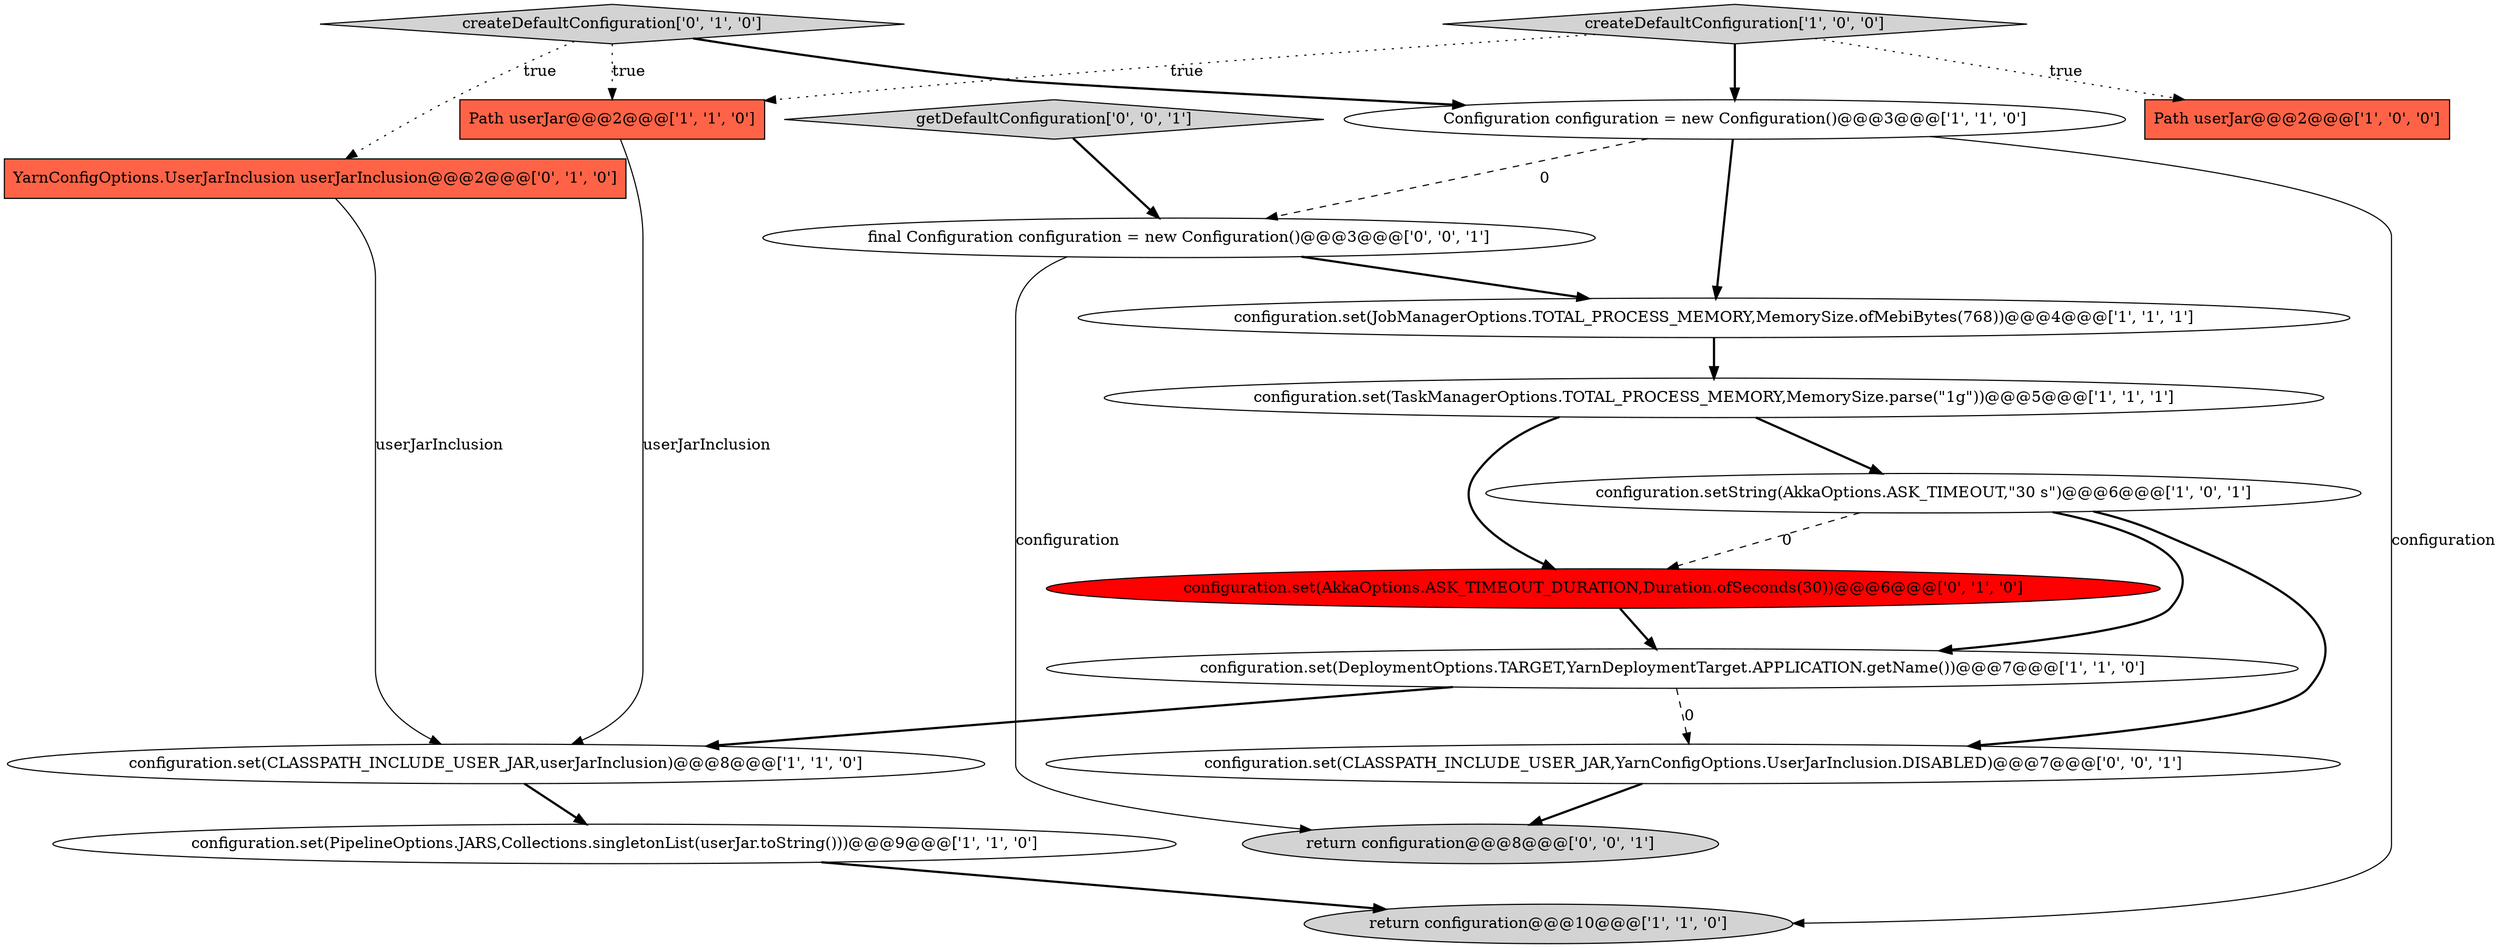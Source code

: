 digraph {
2 [style = filled, label = "configuration.set(JobManagerOptions.TOTAL_PROCESS_MEMORY,MemorySize.ofMebiBytes(768))@@@4@@@['1', '1', '1']", fillcolor = white, shape = ellipse image = "AAA0AAABBB1BBB"];
13 [style = filled, label = "createDefaultConfiguration['0', '1', '0']", fillcolor = lightgray, shape = diamond image = "AAA0AAABBB2BBB"];
17 [style = filled, label = "return configuration@@@8@@@['0', '0', '1']", fillcolor = lightgray, shape = ellipse image = "AAA0AAABBB3BBB"];
16 [style = filled, label = "configuration.set(CLASSPATH_INCLUDE_USER_JAR,YarnConfigOptions.UserJarInclusion.DISABLED)@@@7@@@['0', '0', '1']", fillcolor = white, shape = ellipse image = "AAA0AAABBB3BBB"];
7 [style = filled, label = "configuration.set(DeploymentOptions.TARGET,YarnDeploymentTarget.APPLICATION.getName())@@@7@@@['1', '1', '0']", fillcolor = white, shape = ellipse image = "AAA0AAABBB1BBB"];
10 [style = filled, label = "configuration.set(CLASSPATH_INCLUDE_USER_JAR,userJarInclusion)@@@8@@@['1', '1', '0']", fillcolor = white, shape = ellipse image = "AAA0AAABBB1BBB"];
15 [style = filled, label = "getDefaultConfiguration['0', '0', '1']", fillcolor = lightgray, shape = diamond image = "AAA0AAABBB3BBB"];
12 [style = filled, label = "YarnConfigOptions.UserJarInclusion userJarInclusion@@@2@@@['0', '1', '0']", fillcolor = tomato, shape = box image = "AAA0AAABBB2BBB"];
14 [style = filled, label = "final Configuration configuration = new Configuration()@@@3@@@['0', '0', '1']", fillcolor = white, shape = ellipse image = "AAA0AAABBB3BBB"];
11 [style = filled, label = "configuration.set(AkkaOptions.ASK_TIMEOUT_DURATION,Duration.ofSeconds(30))@@@6@@@['0', '1', '0']", fillcolor = red, shape = ellipse image = "AAA1AAABBB2BBB"];
4 [style = filled, label = "Configuration configuration = new Configuration()@@@3@@@['1', '1', '0']", fillcolor = white, shape = ellipse image = "AAA0AAABBB1BBB"];
8 [style = filled, label = "configuration.set(PipelineOptions.JARS,Collections.singletonList(userJar.toString()))@@@9@@@['1', '1', '0']", fillcolor = white, shape = ellipse image = "AAA0AAABBB1BBB"];
1 [style = filled, label = "configuration.setString(AkkaOptions.ASK_TIMEOUT,\"30 s\")@@@6@@@['1', '0', '1']", fillcolor = white, shape = ellipse image = "AAA0AAABBB1BBB"];
5 [style = filled, label = "createDefaultConfiguration['1', '0', '0']", fillcolor = lightgray, shape = diamond image = "AAA0AAABBB1BBB"];
6 [style = filled, label = "configuration.set(TaskManagerOptions.TOTAL_PROCESS_MEMORY,MemorySize.parse(\"1g\"))@@@5@@@['1', '1', '1']", fillcolor = white, shape = ellipse image = "AAA0AAABBB1BBB"];
0 [style = filled, label = "Path userJar@@@2@@@['1', '0', '0']", fillcolor = tomato, shape = box image = "AAA0AAABBB1BBB"];
9 [style = filled, label = "Path userJar@@@2@@@['1', '1', '0']", fillcolor = tomato, shape = box image = "AAA0AAABBB1BBB"];
3 [style = filled, label = "return configuration@@@10@@@['1', '1', '0']", fillcolor = lightgray, shape = ellipse image = "AAA0AAABBB1BBB"];
15->14 [style = bold, label=""];
13->12 [style = dotted, label="true"];
7->10 [style = bold, label=""];
12->10 [style = solid, label="userJarInclusion"];
2->6 [style = bold, label=""];
7->16 [style = dashed, label="0"];
8->3 [style = bold, label=""];
4->3 [style = solid, label="configuration"];
4->2 [style = bold, label=""];
16->17 [style = bold, label=""];
5->0 [style = dotted, label="true"];
1->7 [style = bold, label=""];
14->17 [style = solid, label="configuration"];
6->1 [style = bold, label=""];
10->8 [style = bold, label=""];
1->16 [style = bold, label=""];
1->11 [style = dashed, label="0"];
6->11 [style = bold, label=""];
5->4 [style = bold, label=""];
9->10 [style = solid, label="userJarInclusion"];
5->9 [style = dotted, label="true"];
4->14 [style = dashed, label="0"];
14->2 [style = bold, label=""];
11->7 [style = bold, label=""];
13->4 [style = bold, label=""];
13->9 [style = dotted, label="true"];
}
